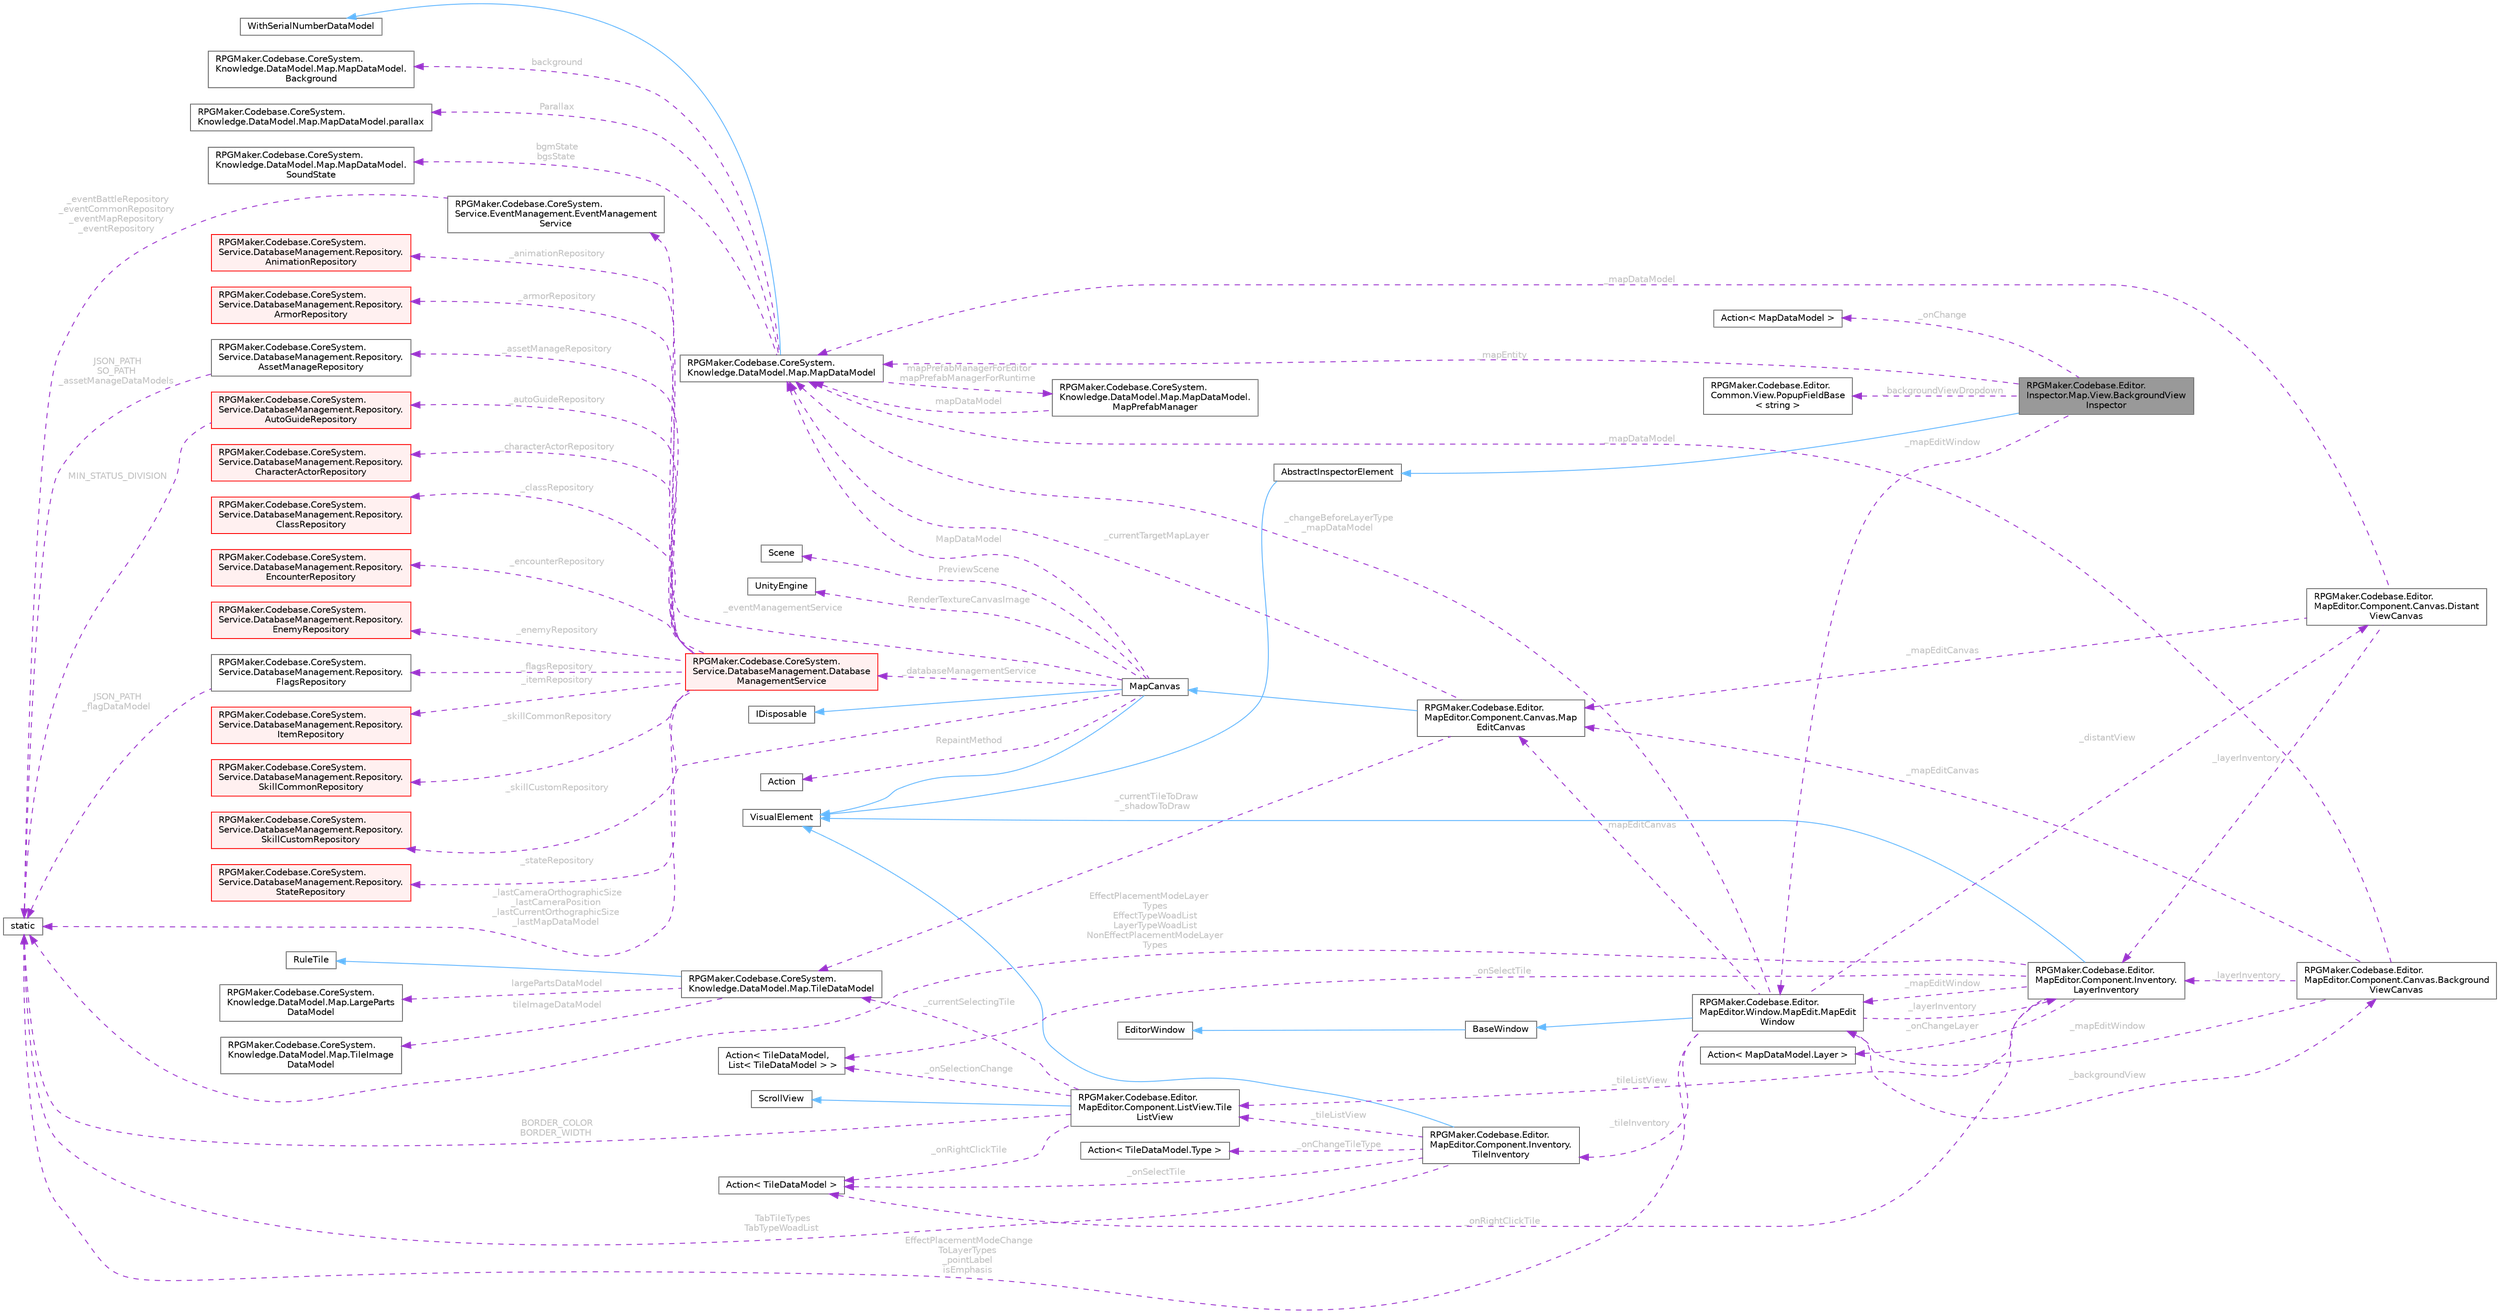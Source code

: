 digraph "RPGMaker.Codebase.Editor.Inspector.Map.View.BackgroundViewInspector"
{
 // LATEX_PDF_SIZE
  bgcolor="transparent";
  edge [fontname=Helvetica,fontsize=10,labelfontname=Helvetica,labelfontsize=10];
  node [fontname=Helvetica,fontsize=10,shape=box,height=0.2,width=0.4];
  rankdir="LR";
  Node1 [id="Node000001",label="RPGMaker.Codebase.Editor.\lInspector.Map.View.BackgroundView\lInspector",height=0.2,width=0.4,color="gray40", fillcolor="grey60", style="filled", fontcolor="black",tooltip=" "];
  Node2 -> Node1 [id="edge1_Node000001_Node000002",dir="back",color="steelblue1",style="solid",tooltip=" "];
  Node2 [id="Node000002",label="AbstractInspectorElement",height=0.2,width=0.4,color="gray40", fillcolor="white", style="filled",URL="$d5/d42/class_r_p_g_maker_1_1_codebase_1_1_editor_1_1_inspector_1_1_abstract_inspector_element.html",tooltip=" "];
  Node3 -> Node2 [id="edge2_Node000002_Node000003",dir="back",color="steelblue1",style="solid",tooltip=" "];
  Node3 [id="Node000003",label="VisualElement",height=0.2,width=0.4,color="gray40", fillcolor="white", style="filled",tooltip=" "];
  Node4 -> Node1 [id="edge3_Node000001_Node000004",dir="back",color="darkorchid3",style="dashed",tooltip=" ",label=" _mapEntity",fontcolor="grey" ];
  Node4 [id="Node000004",label="RPGMaker.Codebase.CoreSystem.\lKnowledge.DataModel.Map.MapDataModel",height=0.2,width=0.4,color="gray40", fillcolor="white", style="filled",URL="$d8/d51/class_r_p_g_maker_1_1_codebase_1_1_core_system_1_1_knowledge_1_1_data_model_1_1_map_1_1_map_data_model.html",tooltip="😁 マップ・データ・モデル"];
  Node5 -> Node4 [id="edge4_Node000004_Node000005",dir="back",color="steelblue1",style="solid",tooltip=" "];
  Node5 [id="Node000005",label="WithSerialNumberDataModel",height=0.2,width=0.4,color="gray40", fillcolor="white", style="filled",tooltip=" "];
  Node6 -> Node4 [id="edge5_Node000004_Node000006",dir="back",color="darkorchid3",style="dashed",tooltip=" ",label=" background",fontcolor="grey" ];
  Node6 [id="Node000006",label="RPGMaker.Codebase.CoreSystem.\lKnowledge.DataModel.Map.MapDataModel.\lBackground",height=0.2,width=0.4,color="gray40", fillcolor="white", style="filled",URL="$d0/d66/class_r_p_g_maker_1_1_codebase_1_1_core_system_1_1_knowledge_1_1_data_model_1_1_map_1_1_map_data_model_1_1_background.html",tooltip="😁 背景"];
  Node7 -> Node4 [id="edge6_Node000004_Node000007",dir="back",color="darkorchid3",style="dashed",tooltip=" ",label=" Parallax",fontcolor="grey" ];
  Node7 [id="Node000007",label="RPGMaker.Codebase.CoreSystem.\lKnowledge.DataModel.Map.MapDataModel.parallax",height=0.2,width=0.4,color="gray40", fillcolor="white", style="filled",URL="$d6/d59/class_r_p_g_maker_1_1_codebase_1_1_core_system_1_1_knowledge_1_1_data_model_1_1_map_1_1_map_data_model_1_1parallax.html",tooltip="😁 視差"];
  Node8 -> Node4 [id="edge7_Node000004_Node000008",dir="back",color="darkorchid3",style="dashed",tooltip=" ",label=" bgmState\nbgsState",fontcolor="grey" ];
  Node8 [id="Node000008",label="RPGMaker.Codebase.CoreSystem.\lKnowledge.DataModel.Map.MapDataModel.\lSoundState",height=0.2,width=0.4,color="gray40", fillcolor="white", style="filled",URL="$dc/d49/class_r_p_g_maker_1_1_codebase_1_1_core_system_1_1_knowledge_1_1_data_model_1_1_map_1_1_map_data_model_1_1_sound_state.html",tooltip="😁 音状態"];
  Node9 -> Node4 [id="edge8_Node000004_Node000009",dir="back",color="darkorchid3",style="dashed",tooltip=" ",label=" mapPrefabManagerForEditor\nmapPrefabManagerForRuntime",fontcolor="grey" ];
  Node9 [id="Node000009",label="RPGMaker.Codebase.CoreSystem.\lKnowledge.DataModel.Map.MapDataModel.\lMapPrefabManager",height=0.2,width=0.4,color="gray40", fillcolor="white", style="filled",URL="$dd/db9/class_r_p_g_maker_1_1_codebase_1_1_core_system_1_1_knowledge_1_1_data_model_1_1_map_1_1_map_data_model_1_1_map_prefab_manager.html",tooltip="マップ・プレファブ管理"];
  Node4 -> Node9 [id="edge9_Node000009_Node000004",dir="back",color="darkorchid3",style="dashed",tooltip=" ",label=" mapDataModel",fontcolor="grey" ];
  Node10 -> Node1 [id="edge10_Node000001_Node000010",dir="back",color="darkorchid3",style="dashed",tooltip=" ",label=" _onChange",fontcolor="grey" ];
  Node10 [id="Node000010",label="Action\< MapDataModel \>",height=0.2,width=0.4,color="gray40", fillcolor="white", style="filled",tooltip=" "];
  Node11 -> Node1 [id="edge11_Node000001_Node000011",dir="back",color="darkorchid3",style="dashed",tooltip=" ",label=" _backgroundViewDropdown",fontcolor="grey" ];
  Node11 [id="Node000011",label="RPGMaker.Codebase.Editor.\lCommon.View.PopupFieldBase\l\< string \>",height=0.2,width=0.4,color="gray40", fillcolor="white", style="filled",URL="$d2/db4/class_r_p_g_maker_1_1_codebase_1_1_editor_1_1_common_1_1_view_1_1_popup_field_base.html",tooltip=" "];
  Node12 -> Node1 [id="edge12_Node000001_Node000012",dir="back",color="darkorchid3",style="dashed",tooltip=" ",label=" _mapEditWindow",fontcolor="grey" ];
  Node12 [id="Node000012",label="RPGMaker.Codebase.Editor.\lMapEditor.Window.MapEdit.MapEdit\lWindow",height=0.2,width=0.4,color="gray40", fillcolor="white", style="filled",URL="$d9/d6e/class_r_p_g_maker_1_1_codebase_1_1_editor_1_1_map_editor_1_1_window_1_1_map_edit_1_1_map_edit_window.html",tooltip="マップ編集ウィンドウ."];
  Node13 -> Node12 [id="edge13_Node000012_Node000013",dir="back",color="steelblue1",style="solid",tooltip=" "];
  Node13 [id="Node000013",label="BaseWindow",height=0.2,width=0.4,color="gray40", fillcolor="white", style="filled",URL="$de/d8f/class_r_p_g_maker_1_1_codebase_1_1_editor_1_1_common_1_1_base_window.html",tooltip="メニュー、ヒエラルキー、シーン、インスペクターウィンドウの基底抽象クラス."];
  Node14 -> Node13 [id="edge14_Node000013_Node000014",dir="back",color="steelblue1",style="solid",tooltip=" "];
  Node14 [id="Node000014",label="EditorWindow",height=0.2,width=0.4,color="gray40", fillcolor="white", style="filled",tooltip=" "];
  Node15 -> Node12 [id="edge15_Node000012_Node000015",dir="back",color="darkorchid3",style="dashed",tooltip=" ",label=" EffectPlacementModeChange\lToLayerTypes\n_pointLabel\nisEmphasis",fontcolor="grey" ];
  Node15 [id="Node000015",label="static",height=0.2,width=0.4,color="gray40", fillcolor="white", style="filled",tooltip=" "];
  Node4 -> Node12 [id="edge16_Node000012_Node000004",dir="back",color="darkorchid3",style="dashed",tooltip=" ",label=" _changeBeforeLayerType\n_mapDataModel",fontcolor="grey" ];
  Node16 -> Node12 [id="edge17_Node000012_Node000016",dir="back",color="darkorchid3",style="dashed",tooltip=" ",label=" _mapEditCanvas",fontcolor="grey" ];
  Node16 [id="Node000016",label="RPGMaker.Codebase.Editor.\lMapEditor.Component.Canvas.Map\lEditCanvas",height=0.2,width=0.4,color="gray40", fillcolor="white", style="filled",URL="$d9/df5/class_r_p_g_maker_1_1_codebase_1_1_editor_1_1_map_editor_1_1_component_1_1_canvas_1_1_map_edit_canvas.html",tooltip=" "];
  Node17 -> Node16 [id="edge18_Node000016_Node000017",dir="back",color="steelblue1",style="solid",tooltip=" "];
  Node17 [id="Node000017",label="MapCanvas",height=0.2,width=0.4,color="gray40", fillcolor="white", style="filled",URL="$da/d63/class_r_p_g_maker_1_1_codebase_1_1_editor_1_1_map_editor_1_1_component_1_1_canvas_1_1_map_canvas.html",tooltip=" "];
  Node3 -> Node17 [id="edge19_Node000017_Node000003",dir="back",color="steelblue1",style="solid",tooltip=" "];
  Node18 -> Node17 [id="edge20_Node000017_Node000018",dir="back",color="steelblue1",style="solid",tooltip=" "];
  Node18 [id="Node000018",label="IDisposable",height=0.2,width=0.4,color="gray40", fillcolor="white", style="filled",tooltip=" "];
  Node4 -> Node17 [id="edge21_Node000017_Node000004",dir="back",color="darkorchid3",style="dashed",tooltip=" ",label=" MapDataModel",fontcolor="grey" ];
  Node19 -> Node17 [id="edge22_Node000017_Node000019",dir="back",color="darkorchid3",style="dashed",tooltip=" ",label=" RepaintMethod",fontcolor="grey" ];
  Node19 [id="Node000019",label="Action",height=0.2,width=0.4,color="gray40", fillcolor="white", style="filled",tooltip=" "];
  Node20 -> Node17 [id="edge23_Node000017_Node000020",dir="back",color="darkorchid3",style="dashed",tooltip=" ",label=" PreviewScene",fontcolor="grey" ];
  Node20 [id="Node000020",label="Scene",height=0.2,width=0.4,color="gray40", fillcolor="white", style="filled",tooltip=" "];
  Node21 -> Node17 [id="edge24_Node000017_Node000021",dir="back",color="darkorchid3",style="dashed",tooltip=" ",label=" RenderTextureCanvasImage",fontcolor="grey" ];
  Node21 [id="Node000021",label="UnityEngine",height=0.2,width=0.4,color="gray40", fillcolor="white", style="filled",tooltip=" "];
  Node15 -> Node17 [id="edge25_Node000017_Node000015",dir="back",color="darkorchid3",style="dashed",tooltip=" ",label=" _lastCameraOrthographicSize\n_lastCameraPosition\n_lastCurrentOrthographicSize\n_lastMapDataModel",fontcolor="grey" ];
  Node22 -> Node17 [id="edge26_Node000017_Node000022",dir="back",color="darkorchid3",style="dashed",tooltip=" ",label=" _eventManagementService",fontcolor="grey" ];
  Node22 [id="Node000022",label="RPGMaker.Codebase.CoreSystem.\lService.EventManagement.EventManagement\lService",height=0.2,width=0.4,color="gray40", fillcolor="white", style="filled",URL="$d5/d7b/class_r_p_g_maker_1_1_codebase_1_1_core_system_1_1_service_1_1_event_management_1_1_event_management_service.html",tooltip="😁 イベント管理サービス"];
  Node15 -> Node22 [id="edge27_Node000022_Node000015",dir="back",color="darkorchid3",style="dashed",tooltip=" ",label=" _eventBattleRepository\n_eventCommonRepository\n_eventMapRepository\n_eventRepository",fontcolor="grey" ];
  Node23 -> Node17 [id="edge28_Node000017_Node000023",dir="back",color="darkorchid3",style="dashed",tooltip=" ",label=" _databaseManagementService",fontcolor="grey" ];
  Node23 [id="Node000023",label="RPGMaker.Codebase.CoreSystem.\lService.DatabaseManagement.Database\lManagementService",height=0.2,width=0.4,color="red", fillcolor="#FFF0F0", style="filled",URL="$db/db0/class_r_p_g_maker_1_1_codebase_1_1_core_system_1_1_service_1_1_database_management_1_1_database_management_service.html",tooltip="😁 データベース管理サービス"];
  Node24 -> Node23 [id="edge29_Node000023_Node000024",dir="back",color="darkorchid3",style="dashed",tooltip=" ",label=" _animationRepository",fontcolor="grey" ];
  Node24 [id="Node000024",label="RPGMaker.Codebase.CoreSystem.\lService.DatabaseManagement.Repository.\lAnimationRepository",height=0.2,width=0.4,color="red", fillcolor="#FFF0F0", style="filled",URL="$d5/deb/class_r_p_g_maker_1_1_codebase_1_1_core_system_1_1_service_1_1_database_management_1_1_repository_1_1_animation_repository.html",tooltip="😁 アニメーション置き場"];
  Node26 -> Node23 [id="edge30_Node000023_Node000026",dir="back",color="darkorchid3",style="dashed",tooltip=" ",label=" _armorRepository",fontcolor="grey" ];
  Node26 [id="Node000026",label="RPGMaker.Codebase.CoreSystem.\lService.DatabaseManagement.Repository.\lArmorRepository",height=0.2,width=0.4,color="red", fillcolor="#FFF0F0", style="filled",URL="$d5/d5e/class_r_p_g_maker_1_1_codebase_1_1_core_system_1_1_service_1_1_database_management_1_1_repository_1_1_armor_repository.html",tooltip="😁 防具置き場"];
  Node28 -> Node23 [id="edge31_Node000023_Node000028",dir="back",color="darkorchid3",style="dashed",tooltip=" ",label=" _assetManageRepository",fontcolor="grey" ];
  Node28 [id="Node000028",label="RPGMaker.Codebase.CoreSystem.\lService.DatabaseManagement.Repository.\lAssetManageRepository",height=0.2,width=0.4,color="gray40", fillcolor="white", style="filled",URL="$d7/db3/class_r_p_g_maker_1_1_codebase_1_1_core_system_1_1_service_1_1_database_management_1_1_repository_1_1_asset_manage_repository.html",tooltip="😁 資産管理置き場"];
  Node15 -> Node28 [id="edge32_Node000028_Node000015",dir="back",color="darkorchid3",style="dashed",tooltip=" ",label=" JSON_PATH\nSO_PATH\n_assetManageDataModels",fontcolor="grey" ];
  Node29 -> Node23 [id="edge33_Node000023_Node000029",dir="back",color="darkorchid3",style="dashed",tooltip=" ",label=" _autoGuideRepository",fontcolor="grey" ];
  Node29 [id="Node000029",label="RPGMaker.Codebase.CoreSystem.\lService.DatabaseManagement.Repository.\lAutoGuideRepository",height=0.2,width=0.4,color="red", fillcolor="#FFF0F0", style="filled",URL="$dc/d23/class_r_p_g_maker_1_1_codebase_1_1_core_system_1_1_service_1_1_database_management_1_1_repository_1_1_auto_guide_repository.html",tooltip="😁 自動ガイド置き場"];
  Node15 -> Node29 [id="edge34_Node000029_Node000015",dir="back",color="darkorchid3",style="dashed",tooltip=" ",label=" MIN_STATUS_DIVISION",fontcolor="grey" ];
  Node31 -> Node23 [id="edge35_Node000023_Node000031",dir="back",color="darkorchid3",style="dashed",tooltip=" ",label=" _characterActorRepository",fontcolor="grey" ];
  Node31 [id="Node000031",label="RPGMaker.Codebase.CoreSystem.\lService.DatabaseManagement.Repository.\lCharacterActorRepository",height=0.2,width=0.4,color="red", fillcolor="#FFF0F0", style="filled",URL="$dc/d27/class_r_p_g_maker_1_1_codebase_1_1_core_system_1_1_service_1_1_database_management_1_1_repositor67544213d6af3013901ca89c3e4d5d21.html",tooltip="キャラクター・アクター置き場"];
  Node33 -> Node23 [id="edge36_Node000023_Node000033",dir="back",color="darkorchid3",style="dashed",tooltip=" ",label=" _classRepository",fontcolor="grey" ];
  Node33 [id="Node000033",label="RPGMaker.Codebase.CoreSystem.\lService.DatabaseManagement.Repository.\lClassRepository",height=0.2,width=0.4,color="red", fillcolor="#FFF0F0", style="filled",URL="$d5/df3/class_r_p_g_maker_1_1_codebase_1_1_core_system_1_1_service_1_1_database_management_1_1_repository_1_1_class_repository.html",tooltip="😁 クラス置き場"];
  Node35 -> Node23 [id="edge37_Node000023_Node000035",dir="back",color="darkorchid3",style="dashed",tooltip=" ",label=" _encounterRepository",fontcolor="grey" ];
  Node35 [id="Node000035",label="RPGMaker.Codebase.CoreSystem.\lService.DatabaseManagement.Repository.\lEncounterRepository",height=0.2,width=0.4,color="red", fillcolor="#FFF0F0", style="filled",URL="$d3/dae/class_r_p_g_maker_1_1_codebase_1_1_core_system_1_1_service_1_1_database_management_1_1_repository_1_1_encounter_repository.html",tooltip="遭遇置き場"];
  Node37 -> Node23 [id="edge38_Node000023_Node000037",dir="back",color="darkorchid3",style="dashed",tooltip=" ",label=" _enemyRepository",fontcolor="grey" ];
  Node37 [id="Node000037",label="RPGMaker.Codebase.CoreSystem.\lService.DatabaseManagement.Repository.\lEnemyRepository",height=0.2,width=0.4,color="red", fillcolor="#FFF0F0", style="filled",URL="$d4/d59/class_r_p_g_maker_1_1_codebase_1_1_core_system_1_1_service_1_1_database_management_1_1_repository_1_1_enemy_repository.html",tooltip="😁 敵置き場"];
  Node39 -> Node23 [id="edge39_Node000023_Node000039",dir="back",color="darkorchid3",style="dashed",tooltip=" ",label=" _flagsRepository",fontcolor="grey" ];
  Node39 [id="Node000039",label="RPGMaker.Codebase.CoreSystem.\lService.DatabaseManagement.Repository.\lFlagsRepository",height=0.2,width=0.4,color="gray40", fillcolor="white", style="filled",URL="$dd/db4/class_r_p_g_maker_1_1_codebase_1_1_core_system_1_1_service_1_1_database_management_1_1_repository_1_1_flags_repository.html",tooltip="😁 フラグ置き場"];
  Node15 -> Node39 [id="edge40_Node000039_Node000015",dir="back",color="darkorchid3",style="dashed",tooltip=" ",label=" JSON_PATH\n_flagDataModel",fontcolor="grey" ];
  Node40 -> Node23 [id="edge41_Node000023_Node000040",dir="back",color="darkorchid3",style="dashed",tooltip=" ",label=" _itemRepository",fontcolor="grey" ];
  Node40 [id="Node000040",label="RPGMaker.Codebase.CoreSystem.\lService.DatabaseManagement.Repository.\lItemRepository",height=0.2,width=0.4,color="red", fillcolor="#FFF0F0", style="filled",URL="$dd/d1d/class_r_p_g_maker_1_1_codebase_1_1_core_system_1_1_service_1_1_database_management_1_1_repository_1_1_item_repository.html",tooltip="😁 アイテム置き場"];
  Node42 -> Node23 [id="edge42_Node000023_Node000042",dir="back",color="darkorchid3",style="dashed",tooltip=" ",label=" _skillCommonRepository",fontcolor="grey" ];
  Node42 [id="Node000042",label="RPGMaker.Codebase.CoreSystem.\lService.DatabaseManagement.Repository.\lSkillCommonRepository",height=0.2,width=0.4,color="red", fillcolor="#FFF0F0", style="filled",URL="$da/d52/class_r_p_g_maker_1_1_codebase_1_1_core_system_1_1_service_1_1_database_management_1_1_repository_1_1_skill_common_repository.html",tooltip="😁 スキル共通置き場"];
  Node44 -> Node23 [id="edge43_Node000023_Node000044",dir="back",color="darkorchid3",style="dashed",tooltip=" ",label=" _skillCustomRepository",fontcolor="grey" ];
  Node44 [id="Node000044",label="RPGMaker.Codebase.CoreSystem.\lService.DatabaseManagement.Repository.\lSkillCustomRepository",height=0.2,width=0.4,color="red", fillcolor="#FFF0F0", style="filled",URL="$df/d9d/class_r_p_g_maker_1_1_codebase_1_1_core_system_1_1_service_1_1_database_management_1_1_repository_1_1_skill_custom_repository.html",tooltip="😁 スキル・カスタム置き場"];
  Node46 -> Node23 [id="edge44_Node000023_Node000046",dir="back",color="darkorchid3",style="dashed",tooltip=" ",label=" _stateRepository",fontcolor="grey" ];
  Node46 [id="Node000046",label="RPGMaker.Codebase.CoreSystem.\lService.DatabaseManagement.Repository.\lStateRepository",height=0.2,width=0.4,color="red", fillcolor="#FFF0F0", style="filled",URL="$d0/d34/class_r_p_g_maker_1_1_codebase_1_1_core_system_1_1_service_1_1_database_management_1_1_repository_1_1_state_repository.html",tooltip="😁 状態置き場"];
  Node4 -> Node16 [id="edge45_Node000016_Node000004",dir="back",color="darkorchid3",style="dashed",tooltip=" ",label=" _currentTargetMapLayer",fontcolor="grey" ];
  Node58 -> Node16 [id="edge46_Node000016_Node000058",dir="back",color="darkorchid3",style="dashed",tooltip=" ",label=" _currentTileToDraw\n_shadowToDraw",fontcolor="grey" ];
  Node58 [id="Node000058",label="RPGMaker.Codebase.CoreSystem.\lKnowledge.DataModel.Map.TileDataModel",height=0.2,width=0.4,color="gray40", fillcolor="white", style="filled",URL="$d8/d26/class_r_p_g_maker_1_1_codebase_1_1_core_system_1_1_knowledge_1_1_data_model_1_1_map_1_1_tile_data_model.html",tooltip="😁 タイル・データ・モデル"];
  Node59 -> Node58 [id="edge47_Node000058_Node000059",dir="back",color="steelblue1",style="solid",tooltip=" "];
  Node59 [id="Node000059",label="RuleTile",height=0.2,width=0.4,color="gray40", fillcolor="white", style="filled",tooltip=" "];
  Node60 -> Node58 [id="edge48_Node000058_Node000060",dir="back",color="darkorchid3",style="dashed",tooltip=" ",label=" largePartsDataModel",fontcolor="grey" ];
  Node60 [id="Node000060",label="RPGMaker.Codebase.CoreSystem.\lKnowledge.DataModel.Map.LargeParts\lDataModel",height=0.2,width=0.4,color="gray40", fillcolor="white", style="filled",URL="$d2/d0f/class_r_p_g_maker_1_1_codebase_1_1_core_system_1_1_knowledge_1_1_data_model_1_1_map_1_1_large_parts_data_model.html",tooltip="😁 大パーツ・データ・モデル"];
  Node61 -> Node58 [id="edge49_Node000058_Node000061",dir="back",color="darkorchid3",style="dashed",tooltip=" ",label=" tileImageDataModel",fontcolor="grey" ];
  Node61 [id="Node000061",label="RPGMaker.Codebase.CoreSystem.\lKnowledge.DataModel.Map.TileImage\lDataModel",height=0.2,width=0.4,color="gray40", fillcolor="white", style="filled",URL="$d2/d8c/class_r_p_g_maker_1_1_codebase_1_1_core_system_1_1_knowledge_1_1_data_model_1_1_map_1_1_tile_image_data_model.html",tooltip="😁 タイル・イメージ・データ・モデル"];
  Node62 -> Node12 [id="edge50_Node000012_Node000062",dir="back",color="darkorchid3",style="dashed",tooltip=" ",label=" _backgroundView",fontcolor="grey" ];
  Node62 [id="Node000062",label="RPGMaker.Codebase.Editor.\lMapEditor.Component.Canvas.Background\lViewCanvas",height=0.2,width=0.4,color="gray40", fillcolor="white", style="filled",URL="$df/d65/class_r_p_g_maker_1_1_codebase_1_1_editor_1_1_map_editor_1_1_component_1_1_canvas_1_1_background_view_canvas.html",tooltip="背景ビュー管理用"];
  Node63 -> Node62 [id="edge51_Node000062_Node000063",dir="back",color="darkorchid3",style="dashed",tooltip=" ",label=" _layerInventory",fontcolor="grey" ];
  Node63 [id="Node000063",label="RPGMaker.Codebase.Editor.\lMapEditor.Component.Inventory.\lLayerInventory",height=0.2,width=0.4,color="gray40", fillcolor="white", style="filled",URL="$d8/d01/class_r_p_g_maker_1_1_codebase_1_1_editor_1_1_map_editor_1_1_component_1_1_inventory_1_1_layer_inventory.html",tooltip=" "];
  Node3 -> Node63 [id="edge52_Node000063_Node000003",dir="back",color="steelblue1",style="solid",tooltip=" "];
  Node15 -> Node63 [id="edge53_Node000063_Node000015",dir="back",color="darkorchid3",style="dashed",tooltip=" ",label=" EffectPlacementModeLayer\lTypes\nEffectTypeWoadList\nLayerTypeWoadList\nNonEffectPlacementModeLayer\lTypes",fontcolor="grey" ];
  Node64 -> Node63 [id="edge54_Node000063_Node000064",dir="back",color="darkorchid3",style="dashed",tooltip=" ",label=" _onChangeLayer",fontcolor="grey" ];
  Node64 [id="Node000064",label="Action\< MapDataModel.Layer \>",height=0.2,width=0.4,color="gray40", fillcolor="white", style="filled",tooltip=" "];
  Node65 -> Node63 [id="edge55_Node000063_Node000065",dir="back",color="darkorchid3",style="dashed",tooltip=" ",label=" _onRightClickTile",fontcolor="grey" ];
  Node65 [id="Node000065",label="Action\< TileDataModel \>",height=0.2,width=0.4,color="gray40", fillcolor="white", style="filled",tooltip=" "];
  Node66 -> Node63 [id="edge56_Node000063_Node000066",dir="back",color="darkorchid3",style="dashed",tooltip=" ",label=" _onSelectTile",fontcolor="grey" ];
  Node66 [id="Node000066",label="Action\< TileDataModel,\l List\< TileDataModel \> \>",height=0.2,width=0.4,color="gray40", fillcolor="white", style="filled",tooltip=" "];
  Node12 -> Node63 [id="edge57_Node000063_Node000012",dir="back",color="darkorchid3",style="dashed",tooltip=" ",label=" _mapEditWindow",fontcolor="grey" ];
  Node67 -> Node63 [id="edge58_Node000063_Node000067",dir="back",color="darkorchid3",style="dashed",tooltip=" ",label=" _tileListView",fontcolor="grey" ];
  Node67 [id="Node000067",label="RPGMaker.Codebase.Editor.\lMapEditor.Component.ListView.Tile\lListView",height=0.2,width=0.4,color="gray40", fillcolor="white", style="filled",URL="$dd/d0b/class_r_p_g_maker_1_1_codebase_1_1_editor_1_1_map_editor_1_1_component_1_1_list_view_1_1_tile_list_view.html",tooltip=" "];
  Node68 -> Node67 [id="edge59_Node000067_Node000068",dir="back",color="steelblue1",style="solid",tooltip=" "];
  Node68 [id="Node000068",label="ScrollView",height=0.2,width=0.4,color="gray40", fillcolor="white", style="filled",tooltip=" "];
  Node15 -> Node67 [id="edge60_Node000067_Node000015",dir="back",color="darkorchid3",style="dashed",tooltip=" ",label=" BORDER_COLOR\nBORDER_WIDTH",fontcolor="grey" ];
  Node66 -> Node67 [id="edge61_Node000067_Node000066",dir="back",color="darkorchid3",style="dashed",tooltip=" ",label=" _onSelectionChange",fontcolor="grey" ];
  Node65 -> Node67 [id="edge62_Node000067_Node000065",dir="back",color="darkorchid3",style="dashed",tooltip=" ",label=" _onRightClickTile",fontcolor="grey" ];
  Node58 -> Node67 [id="edge63_Node000067_Node000058",dir="back",color="darkorchid3",style="dashed",tooltip=" ",label=" _currentSelectingTile",fontcolor="grey" ];
  Node4 -> Node62 [id="edge64_Node000062_Node000004",dir="back",color="darkorchid3",style="dashed",tooltip=" ",label=" _mapDataModel",fontcolor="grey" ];
  Node16 -> Node62 [id="edge65_Node000062_Node000016",dir="back",color="darkorchid3",style="dashed",tooltip=" ",label=" _mapEditCanvas",fontcolor="grey" ];
  Node12 -> Node62 [id="edge66_Node000062_Node000012",dir="back",color="darkorchid3",style="dashed",tooltip=" ",label=" _mapEditWindow",fontcolor="grey" ];
  Node69 -> Node12 [id="edge67_Node000012_Node000069",dir="back",color="darkorchid3",style="dashed",tooltip=" ",label=" _distantView",fontcolor="grey" ];
  Node69 [id="Node000069",label="RPGMaker.Codebase.Editor.\lMapEditor.Component.Canvas.Distant\lViewCanvas",height=0.2,width=0.4,color="gray40", fillcolor="white", style="filled",URL="$d8/df0/class_r_p_g_maker_1_1_codebase_1_1_editor_1_1_map_editor_1_1_component_1_1_canvas_1_1_distant_view_canvas.html",tooltip="遠景ビュー管理用"];
  Node63 -> Node69 [id="edge68_Node000069_Node000063",dir="back",color="darkorchid3",style="dashed",tooltip=" ",label=" _layerInventory",fontcolor="grey" ];
  Node4 -> Node69 [id="edge69_Node000069_Node000004",dir="back",color="darkorchid3",style="dashed",tooltip=" ",label=" _mapDataModel",fontcolor="grey" ];
  Node16 -> Node69 [id="edge70_Node000069_Node000016",dir="back",color="darkorchid3",style="dashed",tooltip=" ",label=" _mapEditCanvas",fontcolor="grey" ];
  Node63 -> Node12 [id="edge71_Node000012_Node000063",dir="back",color="darkorchid3",style="dashed",tooltip=" ",label=" _layerInventory",fontcolor="grey" ];
  Node70 -> Node12 [id="edge72_Node000012_Node000070",dir="back",color="darkorchid3",style="dashed",tooltip=" ",label=" _tileInventory",fontcolor="grey" ];
  Node70 [id="Node000070",label="RPGMaker.Codebase.Editor.\lMapEditor.Component.Inventory.\lTileInventory",height=0.2,width=0.4,color="gray40", fillcolor="white", style="filled",URL="$d6/d05/class_r_p_g_maker_1_1_codebase_1_1_editor_1_1_map_editor_1_1_component_1_1_inventory_1_1_tile_inventory.html",tooltip=" "];
  Node3 -> Node70 [id="edge73_Node000070_Node000003",dir="back",color="steelblue1",style="solid",tooltip=" "];
  Node15 -> Node70 [id="edge74_Node000070_Node000015",dir="back",color="darkorchid3",style="dashed",tooltip=" ",label=" TabTileTypes\nTabTypeWoadList",fontcolor="grey" ];
  Node71 -> Node70 [id="edge75_Node000070_Node000071",dir="back",color="darkorchid3",style="dashed",tooltip=" ",label=" _onChangeTileType",fontcolor="grey" ];
  Node71 [id="Node000071",label="Action\< TileDataModel.Type \>",height=0.2,width=0.4,color="gray40", fillcolor="white", style="filled",tooltip=" "];
  Node65 -> Node70 [id="edge76_Node000070_Node000065",dir="back",color="darkorchid3",style="dashed",tooltip=" ",label=" _onSelectTile",fontcolor="grey" ];
  Node67 -> Node70 [id="edge77_Node000070_Node000067",dir="back",color="darkorchid3",style="dashed",tooltip=" ",label=" _tileListView",fontcolor="grey" ];
}
